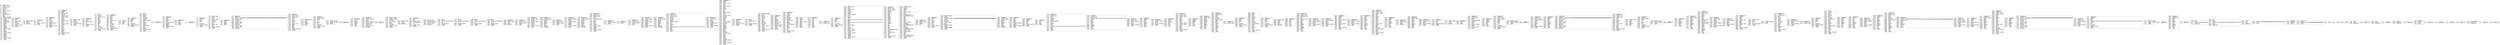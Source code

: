 digraph "graph.cfg.gv" {
	subgraph global {
		node [fontname=Courier fontsize=30.0 rank=same shape=box]
		block_0 [label="0: PUSH1 0x1\l2: PUSH1 0x40\l4: MSTORE \l5: DUP1 \l6: PUSH1 0x24\l8: DUP2 \l9: MSTORE \la: PUSH1 0x20\lc: ADD \ld: PUSH2 0x858\l10: PUSH1 0x24\l12: SWAP2 \l13: CODECOPY \l14: PUSH1 0x2\l16: SWAP1 \l17: DUP1 \l18: MLOAD \l19: SWAP1 \l1a: PUSH1 0x20\l1c: ADD \l1d: SWAP1 \l1e: PUSH2 0xdb\l21: SWAP3 \l22: SWAP2 \l23: SWAP1 \l24: PUSH2 0xee\l27: JUMP \l"]
		block_28 [label="28: JUMPDEST \l29: POP \l2a: CALLVALUE \l2b: DUP1 \l2c: ISZERO \l2d: PUSH2 0xe8\l30: JUMPI \l"]
		block_31 [label="31: PUSH1 0x0\l33: DUP1 \l34: REVERT \l"]
		block_35 [label="35: JUMPDEST \l36: POP \l37: PUSH2 0x1f2\l3a: JUMP \l"]
		block_3b [label="3b: JUMPDEST \l3c: DUP3 \l3d: DUP1 \l3e: SLOAD \l3f: PUSH2 0xfa\l42: SWAP1 \l43: PUSH2 0x1c0\l46: JUMP \l"]
		block_47 [label="47: JUMPDEST \l48: SWAP1 \l49: PUSH1 0x0\l4b: MSTORE \l4c: PUSH1 0x20\l4e: PUSH1 0x0\l50: SHA3 \l51: SWAP1 \l52: PUSH1 0x1f\l54: ADD \l55: PUSH1 0x20\l57: SWAP1 \l58: DIV \l59: DUP2 \l5a: ADD \l5b: SWAP3 \l5c: DUP3 \l5d: PUSH2 0x11c\l60: JUMPI \l"]
		block_61 [label="61: PUSH1 0x0\l63: DUP6 \l64: SSTORE \l65: PUSH2 0x163\l68: JUMP \l"]
		block_69 [label="69: JUMPDEST \l6a: DUP3 \l6b: PUSH1 0x1f\l6d: LT \l6e: PUSH2 0x135\l71: JUMPI \l"]
		block_72 [label="72: DUP1 \l73: MLOAD \l74: PUSH1 0xff\l76: NOT \l77: AND \l78: DUP4 \l79: DUP1 \l7a: ADD \l7b: OR \l7c: DUP6 \l7d: SSTORE \l7e: PUSH2 0x163\l81: JUMP \l"]
		block_82 [label="82: JUMPDEST \l83: DUP3 \l84: DUP1 \l85: ADD \l86: PUSH1 0x1\l88: ADD \l89: DUP6 \l8a: SSTORE \l8b: DUP3 \l8c: ISZERO \l8d: PUSH2 0x163\l90: JUMPI \l"]
		block_91 [label="91: SWAP2 \l92: DUP3 \l93: ADD \l"]
		block_94 [label="94: JUMPDEST \l95: DUP3 \l96: DUP2 \l97: GT \l98: ISZERO \l99: PUSH2 0x162\l9c: JUMPI \l"]
		block_9d [label="9d: DUP3 \l9e: MLOAD \l9f: DUP3 \la0: SSTORE \la1: SWAP2 \la2: PUSH1 0x20\la4: ADD \la5: SWAP2 \la6: SWAP1 \la7: PUSH1 0x1\la9: ADD \laa: SWAP1 \lab: PUSH2 0x147\lae: JUMP \l"]
		block_af [label="af: JUMPDEST \l"]
		block_b0 [label="b0: JUMPDEST \lb1: POP \lb2: SWAP1 \lb3: POP \lb4: PUSH2 0x170\lb7: SWAP2 \lb8: SWAP1 \lb9: PUSH2 0x174\lbc: JUMP \l"]
		block_bd [label="bd: JUMPDEST \lbe: POP \lbf: SWAP1 \lc0: JUMP \l"]
		block_c1 [label="c1: JUMPDEST \l"]
		block_c2 [label="c2: JUMPDEST \lc3: DUP1 \lc4: DUP3 \lc5: GT \lc6: ISZERO \lc7: PUSH2 0x18d\lca: JUMPI \l"]
		block_cb [label="cb: PUSH1 0x0\lcd: DUP2 \lce: PUSH1 0x0\ld0: SWAP1 \ld1: SSTORE \ld2: POP \ld3: PUSH1 0x1\ld5: ADD \ld6: PUSH2 0x175\ld9: JUMP \l"]
		block_da [label="da: JUMPDEST \ldb: POP \ldc: SWAP1 \ldd: JUMP \l"]
		block_de [label="de: JUMPDEST \ldf: PUSH32 0x4e487b7100000000000000000000000000000000000000000000000000000000\l100: PUSH1 0x0\l102: MSTORE \l103: PUSH1 0x22\l105: PUSH1 0x4\l107: MSTORE \l108: PUSH1 0x24\l10a: PUSH1 0x0\l10c: REVERT \l"]
		block_10d [label="10d: JUMPDEST \l10e: PUSH1 0x0\l110: PUSH1 0x2\l112: DUP3 \l113: DIV \l114: SWAP1 \l115: POP \l116: PUSH1 0x1\l118: DUP3 \l119: AND \l11a: DUP1 \l11b: PUSH2 0x1d8\l11e: JUMPI \l"]
		block_11f [label="11f: PUSH1 0x7f\l121: DUP3 \l122: AND \l123: SWAP2 \l124: POP \l"]
		block_125 [label="125: JUMPDEST \l126: PUSH1 0x20\l128: DUP3 \l129: LT \l12a: DUP2 \l12b: EQ \l12c: ISZERO \l12d: PUSH2 0x1ec\l130: JUMPI \l"]
		block_131 [label="131: PUSH2 0x1eb\l134: PUSH2 0x191\l137: JUMP \l"]
		block_138 [label="138: JUMPDEST \l"]
		block_139 [label="139: JUMPDEST \l13a: POP \l13b: SWAP2 \l13c: SWAP1 \l13d: POP \l13e: JUMP \l"]
		block_13f [label="13f: JUMPDEST \l140: PUSH2 0x657\l143: DUP1 \l144: PUSH2 0x201\l147: PUSH1 0x0\l149: CODECOPY \l14a: PUSH1 0x0\l14c: RETURN \l"]
		block_14d [label="14d: INVALID \l"]
		block_14e [label="14e: PUSH1 0x80\l150: PUSH1 0x40\l152: MSTORE \l153: CALLVALUE \l154: DUP1 \l155: ISZERO \l156: PUSH2 0x10\l159: JUMPI \l"]
		block_15a [label="15a: PUSH1 0x0\l15c: DUP1 \l15d: REVERT \l"]
		block_15e [label="15e: JUMPDEST \l15f: POP \l160: PUSH1 0x4\l162: CALLDATASIZE \l163: LT \l164: PUSH2 0x4c\l167: JUMPI \l"]
		block_168 [label="168: PUSH1 0x0\l16a: CALLDATALOAD \l16b: PUSH1 0xe0\l16d: INVALID \l"]
		block_16e [label="16e: DUP1 \l16f: PUSH4 0x16fed3e2\l174: EQ \l175: PUSH2 0x51\l178: JUMPI \l"]
		block_179 [label="179: DUP1 \l17a: PUSH4 0x73d4a13a\l17f: EQ \l180: PUSH2 0x6f\l183: JUMPI \l"]
		block_184 [label="184: DUP1 \l185: PUSH4 0xf3ebf90c\l18a: EQ \l18b: PUSH2 0x8d\l18e: JUMPI \l"]
		block_18f [label="18f: DUP1 \l190: PUSH4 0xf6b4dfb4\l195: EQ \l196: PUSH2 0xa9\l199: JUMPI \l"]
		block_19a [label="19a: JUMPDEST \l19b: PUSH1 0x0\l19d: DUP1 \l19e: REVERT \l"]
		block_19f [label="19f: JUMPDEST \l1a0: PUSH2 0x59\l1a3: PUSH2 0xc7\l1a6: JUMP \l"]
		block_1a7 [label="1a7: JUMPDEST \l1a8: PUSH1 0x40\l1aa: MLOAD \l1ab: PUSH2 0x66\l1ae: SWAP2 \l1af: SWAP1 \l1b0: PUSH2 0x2d7\l1b3: JUMP \l"]
		block_1b4 [label="1b4: JUMPDEST \l1b5: PUSH1 0x40\l1b7: MLOAD \l1b8: DUP1 \l1b9: SWAP2 \l1ba: SUB \l1bb: SWAP1 \l1bc: RETURN \l"]
		block_1bd [label="1bd: JUMPDEST \l1be: PUSH2 0x77\l1c1: PUSH2 0xed\l1c4: JUMP \l"]
		block_1c5 [label="1c5: JUMPDEST \l1c6: PUSH1 0x40\l1c8: MLOAD \l1c9: PUSH2 0x84\l1cc: SWAP2 \l1cd: SWAP1 \l1ce: PUSH2 0x38b\l1d1: JUMP \l"]
		block_1d2 [label="1d2: JUMPDEST \l1d3: PUSH1 0x40\l1d5: MLOAD \l1d6: DUP1 \l1d7: SWAP2 \l1d8: SUB \l1d9: SWAP1 \l1da: RETURN \l"]
		block_1db [label="1db: JUMPDEST \l1dc: PUSH2 0xa7\l1df: PUSH1 0x4\l1e1: DUP1 \l1e2: CALLDATASIZE \l1e3: SUB \l1e4: DUP2 \l1e5: ADD \l1e6: SWAP1 \l1e7: PUSH2 0xa2\l1ea: SWAP2 \l1eb: SWAP1 \l1ec: PUSH2 0x3e8\l1ef: JUMP \l"]
		block_1f0 [label="1f0: JUMPDEST \l1f1: PUSH2 0x17b\l1f4: JUMP \l"]
		block_1f5 [label="1f5: JUMPDEST \l1f6: STOP \l"]
		block_1f7 [label="1f7: JUMPDEST \l1f8: PUSH2 0xb1\l1fb: PUSH2 0x272\l1fe: JUMP \l"]
		block_1ff [label="1ff: JUMPDEST \l200: PUSH1 0x40\l202: MLOAD \l203: PUSH2 0xbe\l206: SWAP2 \l207: SWAP1 \l208: PUSH2 0x2d7\l20b: JUMP \l"]
		block_20c [label="20c: JUMPDEST \l20d: PUSH1 0x40\l20f: MLOAD \l210: DUP1 \l211: SWAP2 \l212: SUB \l213: SWAP1 \l214: RETURN \l"]
		block_215 [label="215: JUMPDEST \l216: PUSH1 0x1\l218: PUSH1 0x0\l21a: SWAP1 \l21b: SLOAD \l21c: SWAP1 \l21d: PUSH2 0x100\l220: EXP \l221: SWAP1 \l222: DIV \l223: PUSH20 0xffffffffffffffffffffffffffffffffffffffff\l238: AND \l239: DUP2 \l23a: JUMP \l"]
		block_23b [label="23b: JUMPDEST \l23c: PUSH1 0x2\l23e: DUP1 \l23f: SLOAD \l240: PUSH2 0xfa\l243: SWAP1 \l244: PUSH2 0x444\l247: JUMP \l"]
		block_248 [label="248: JUMPDEST \l249: DUP1 \l24a: PUSH1 0x1f\l24c: ADD \l24d: PUSH1 0x20\l24f: DUP1 \l250: SWAP2 \l251: DIV \l252: MUL \l253: PUSH1 0x20\l255: ADD \l256: PUSH1 0x40\l258: MLOAD \l259: SWAP1 \l25a: DUP2 \l25b: ADD \l25c: PUSH1 0x40\l25e: MSTORE \l25f: DUP1 \l260: SWAP3 \l261: SWAP2 \l262: SWAP1 \l263: DUP2 \l264: DUP2 \l265: MSTORE \l266: PUSH1 0x20\l268: ADD \l269: DUP3 \l26a: DUP1 \l26b: SLOAD \l26c: PUSH2 0x126\l26f: SWAP1 \l270: PUSH2 0x444\l273: JUMP \l"]
		block_274 [label="274: JUMPDEST \l275: DUP1 \l276: ISZERO \l277: PUSH2 0x173\l27a: JUMPI \l"]
		block_27b [label="27b: DUP1 \l27c: PUSH1 0x1f\l27e: LT \l27f: PUSH2 0x148\l282: JUMPI \l"]
		block_283 [label="283: PUSH2 0x100\l286: DUP1 \l287: DUP4 \l288: SLOAD \l289: DIV \l28a: MUL \l28b: DUP4 \l28c: MSTORE \l28d: SWAP2 \l28e: PUSH1 0x20\l290: ADD \l291: SWAP2 \l292: PUSH2 0x173\l295: JUMP \l"]
		block_296 [label="296: JUMPDEST \l297: DUP3 \l298: ADD \l299: SWAP2 \l29a: SWAP1 \l29b: PUSH1 0x0\l29d: MSTORE \l29e: PUSH1 0x20\l2a0: PUSH1 0x0\l2a2: SHA3 \l2a3: SWAP1 \l"]
		block_2a4 [label="2a4: JUMPDEST \l2a5: DUP2 \l2a6: SLOAD \l2a7: DUP2 \l2a8: MSTORE \l2a9: SWAP1 \l2aa: PUSH1 0x1\l2ac: ADD \l2ad: SWAP1 \l2ae: PUSH1 0x20\l2b0: ADD \l2b1: DUP1 \l2b2: DUP4 \l2b3: GT \l2b4: PUSH2 0x156\l2b7: JUMPI \l"]
		block_2b8 [label="2b8: DUP3 \l2b9: SWAP1 \l2ba: SUB \l2bb: PUSH1 0x1f\l2bd: AND \l2be: DUP3 \l2bf: ADD \l2c0: SWAP2 \l"]
		block_2c1 [label="2c1: JUMPDEST \l2c2: POP \l2c3: POP \l2c4: POP \l2c5: POP \l2c6: POP \l2c7: DUP2 \l2c8: JUMP \l"]
		block_2c9 [label="2c9: JUMPDEST \l2ca: PUSH1 0x0\l"]
		block_2cc [label="2cc: JUMPDEST \l2cd: DUP2 \l2ce: DUP2 \l2cf: LT \l2d0: ISZERO \l2d1: PUSH2 0x26e\l2d4: JUMPI \l"]
		block_2d5 [label="2d5: PUSH1 0x0\l2d7: DUP1 \l2d8: PUSH1 0x0\l2da: SWAP1 \l2db: SLOAD \l2dc: SWAP1 \l2dd: PUSH2 0x100\l2e0: EXP \l2e1: SWAP1 \l2e2: DIV \l2e3: PUSH20 0xffffffffffffffffffffffffffffffffffffffff\l2f8: AND \l2f9: PUSH20 0xffffffffffffffffffffffffffffffffffffffff\l30e: AND \l30f: PUSH1 0x0\l311: GAS \l312: SWAP1 \l313: PUSH1 0x2\l315: PUSH1 0x40\l317: MLOAD \l318: PUSH2 0x1d3\l31b: SWAP2 \l31c: SWAP1 \l31d: PUSH2 0x515\l320: JUMP \l"]
		block_321 [label="321: JUMPDEST \l322: PUSH1 0x0\l324: PUSH1 0x40\l326: MLOAD \l327: DUP1 \l328: DUP4 \l329: SUB \l32a: DUP2 \l32b: DUP6 \l32c: DUP9 \l32d: DUP9 \l32e: CALL \l32f: SWAP4 \l330: POP \l331: POP \l332: POP \l333: POP \l334: RETURNDATASIZE \l335: DUP1 \l336: PUSH1 0x0\l338: DUP2 \l339: EQ \l33a: PUSH2 0x211\l33d: JUMPI \l"]
		block_33e [label="33e: PUSH1 0x40\l340: MLOAD \l341: SWAP2 \l342: POP \l343: PUSH1 0x1f\l345: NOT \l346: PUSH1 0x3f\l348: RETURNDATASIZE \l349: ADD \l34a: AND \l34b: DUP3 \l34c: ADD \l34d: PUSH1 0x40\l34f: MSTORE \l350: RETURNDATASIZE \l351: DUP3 \l352: MSTORE \l353: RETURNDATASIZE \l354: PUSH1 0x0\l356: PUSH1 0x20\l358: DUP5 \l359: ADD \l35a: RETURNDATACOPY \l35b: PUSH2 0x216\l35e: JUMP \l"]
		block_35f [label="35f: JUMPDEST \l360: PUSH1 0x60\l362: SWAP2 \l363: POP \l"]
		block_364 [label="364: JUMPDEST \l365: POP \l366: POP \l367: SWAP1 \l368: POP \l369: DUP1 \l36a: PUSH2 0x25a\l36d: JUMPI \l"]
		block_36e [label="36e: PUSH1 0x40\l370: MLOAD \l371: PUSH32 0x8c379a000000000000000000000000000000000000000000000000000000000\l392: DUP2 \l393: MSTORE \l394: PUSH1 0x4\l396: ADD \l397: PUSH2 0x251\l39a: SWAP1 \l39b: PUSH2 0x589\l39e: JUMP \l"]
		block_39f [label="39f: JUMPDEST \l3a0: PUSH1 0x40\l3a2: MLOAD \l3a3: DUP1 \l3a4: SWAP2 \l3a5: SUB \l3a6: SWAP1 \l3a7: REVERT \l"]
		block_3a8 [label="3a8: JUMPDEST \l3a9: POP \l3aa: DUP1 \l3ab: DUP1 \l3ac: PUSH2 0x266\l3af: SWAP1 \l3b0: PUSH2 0x5d8\l3b3: JUMP \l"]
		block_3b4 [label="3b4: JUMPDEST \l3b5: SWAP2 \l3b6: POP \l3b7: POP \l3b8: PUSH2 0x17e\l3bb: JUMP \l"]
		block_3bc [label="3bc: JUMPDEST \l3bd: POP \l3be: POP \l3bf: JUMP \l"]
		block_3c0 [label="3c0: JUMPDEST \l3c1: PUSH1 0x0\l3c3: DUP1 \l3c4: SLOAD \l3c5: SWAP1 \l3c6: PUSH2 0x100\l3c9: EXP \l3ca: SWAP1 \l3cb: DIV \l3cc: PUSH20 0xffffffffffffffffffffffffffffffffffffffff\l3e1: AND \l3e2: DUP2 \l3e3: JUMP \l"]
		block_3e4 [label="3e4: JUMPDEST \l3e5: PUSH1 0x0\l3e7: PUSH20 0xffffffffffffffffffffffffffffffffffffffff\l3fc: DUP3 \l3fd: AND \l3fe: SWAP1 \l3ff: POP \l400: SWAP2 \l401: SWAP1 \l402: POP \l403: JUMP \l"]
		block_404 [label="404: JUMPDEST \l405: PUSH1 0x0\l407: PUSH2 0x2c1\l40a: DUP3 \l40b: PUSH2 0x296\l40e: JUMP \l"]
		block_40f [label="40f: JUMPDEST \l410: SWAP1 \l411: POP \l412: SWAP2 \l413: SWAP1 \l414: POP \l415: JUMP \l"]
		block_416 [label="416: JUMPDEST \l417: PUSH2 0x2d1\l41a: DUP2 \l41b: PUSH2 0x2b6\l41e: JUMP \l"]
		block_41f [label="41f: JUMPDEST \l420: DUP3 \l421: MSTORE \l422: POP \l423: POP \l424: JUMP \l"]
		block_425 [label="425: JUMPDEST \l426: PUSH1 0x0\l428: PUSH1 0x20\l42a: DUP3 \l42b: ADD \l42c: SWAP1 \l42d: POP \l42e: PUSH2 0x2ec\l431: PUSH1 0x0\l433: DUP4 \l434: ADD \l435: DUP5 \l436: PUSH2 0x2c8\l439: JUMP \l"]
		block_43a [label="43a: JUMPDEST \l43b: SWAP3 \l43c: SWAP2 \l43d: POP \l43e: POP \l43f: JUMP \l"]
		block_440 [label="440: JUMPDEST \l441: PUSH1 0x0\l443: DUP2 \l444: MLOAD \l445: SWAP1 \l446: POP \l447: SWAP2 \l448: SWAP1 \l449: POP \l44a: JUMP \l"]
		block_44b [label="44b: JUMPDEST \l44c: PUSH1 0x0\l44e: DUP3 \l44f: DUP3 \l450: MSTORE \l451: PUSH1 0x20\l453: DUP3 \l454: ADD \l455: SWAP1 \l456: POP \l457: SWAP3 \l458: SWAP2 \l459: POP \l45a: POP \l45b: JUMP \l"]
		block_45c [label="45c: JUMPDEST \l45d: PUSH1 0x0\l"]
		block_45f [label="45f: JUMPDEST \l460: DUP4 \l461: DUP2 \l462: LT \l463: ISZERO \l464: PUSH2 0x32c\l467: JUMPI \l"]
		block_468 [label="468: DUP1 \l469: DUP3 \l46a: ADD \l46b: MLOAD \l46c: DUP2 \l46d: DUP5 \l46e: ADD \l46f: MSTORE \l470: PUSH1 0x20\l472: DUP2 \l473: ADD \l474: SWAP1 \l475: POP \l476: PUSH2 0x311\l479: JUMP \l"]
		block_47a [label="47a: JUMPDEST \l47b: DUP4 \l47c: DUP2 \l47d: GT \l47e: ISZERO \l47f: PUSH2 0x33b\l482: JUMPI \l"]
		block_483 [label="483: PUSH1 0x0\l485: DUP5 \l486: DUP5 \l487: ADD \l488: MSTORE \l"]
		block_489 [label="489: JUMPDEST \l48a: POP \l48b: POP \l48c: POP \l48d: POP \l48e: JUMP \l"]
		block_48f [label="48f: JUMPDEST \l490: PUSH1 0x0\l492: PUSH1 0x1f\l494: NOT \l495: PUSH1 0x1f\l497: DUP4 \l498: ADD \l499: AND \l49a: SWAP1 \l49b: POP \l49c: SWAP2 \l49d: SWAP1 \l49e: POP \l49f: JUMP \l"]
		block_4a0 [label="4a0: JUMPDEST \l4a1: PUSH1 0x0\l4a3: PUSH2 0x35d\l4a6: DUP3 \l4a7: PUSH2 0x2f2\l4aa: JUMP \l"]
		block_4ab [label="4ab: JUMPDEST \l4ac: PUSH2 0x367\l4af: DUP2 \l4b0: DUP6 \l4b1: PUSH2 0x2fd\l4b4: JUMP \l"]
		block_4b5 [label="4b5: JUMPDEST \l4b6: SWAP4 \l4b7: POP \l4b8: PUSH2 0x377\l4bb: DUP2 \l4bc: DUP6 \l4bd: PUSH1 0x20\l4bf: DUP7 \l4c0: ADD \l4c1: PUSH2 0x30e\l4c4: JUMP \l"]
		block_4c5 [label="4c5: JUMPDEST \l4c6: PUSH2 0x380\l4c9: DUP2 \l4ca: PUSH2 0x341\l4cd: JUMP \l"]
		block_4ce [label="4ce: JUMPDEST \l4cf: DUP5 \l4d0: ADD \l4d1: SWAP2 \l4d2: POP \l4d3: POP \l4d4: SWAP3 \l4d5: SWAP2 \l4d6: POP \l4d7: POP \l4d8: JUMP \l"]
		block_4d9 [label="4d9: JUMPDEST \l4da: PUSH1 0x0\l4dc: PUSH1 0x20\l4de: DUP3 \l4df: ADD \l4e0: SWAP1 \l4e1: POP \l4e2: DUP2 \l4e3: DUP2 \l4e4: SUB \l4e5: PUSH1 0x0\l4e7: DUP4 \l4e8: ADD \l4e9: MSTORE \l4ea: PUSH2 0x3a5\l4ed: DUP2 \l4ee: DUP5 \l4ef: PUSH2 0x352\l4f2: JUMP \l"]
		block_4f3 [label="4f3: JUMPDEST \l4f4: SWAP1 \l4f5: POP \l4f6: SWAP3 \l4f7: SWAP2 \l4f8: POP \l4f9: POP \l4fa: JUMP \l"]
		block_4fb [label="4fb: JUMPDEST \l4fc: PUSH1 0x0\l4fe: DUP1 \l4ff: REVERT \l"]
		block_500 [label="500: JUMPDEST \l501: PUSH1 0x0\l503: DUP2 \l504: SWAP1 \l505: POP \l506: SWAP2 \l507: SWAP1 \l508: POP \l509: JUMP \l"]
		block_50a [label="50a: JUMPDEST \l50b: PUSH2 0x3c5\l50e: DUP2 \l50f: PUSH2 0x3b2\l512: JUMP \l"]
		block_513 [label="513: JUMPDEST \l514: DUP2 \l515: EQ \l516: PUSH2 0x3d0\l519: JUMPI \l"]
		block_51a [label="51a: PUSH1 0x0\l51c: DUP1 \l51d: REVERT \l"]
		block_51e [label="51e: JUMPDEST \l51f: POP \l520: JUMP \l"]
		block_521 [label="521: JUMPDEST \l522: PUSH1 0x0\l524: DUP2 \l525: CALLDATALOAD \l526: SWAP1 \l527: POP \l528: PUSH2 0x3e2\l52b: DUP2 \l52c: PUSH2 0x3bc\l52f: JUMP \l"]
		block_530 [label="530: JUMPDEST \l531: SWAP3 \l532: SWAP2 \l533: POP \l534: POP \l535: JUMP \l"]
		block_536 [label="536: JUMPDEST \l537: PUSH1 0x0\l539: PUSH1 0x20\l53b: DUP3 \l53c: DUP5 \l53d: SUB \l53e: SLT \l53f: ISZERO \l540: PUSH2 0x3fe\l543: JUMPI \l"]
		block_544 [label="544: PUSH2 0x3fd\l547: PUSH2 0x3ad\l54a: JUMP \l"]
		block_54b [label="54b: JUMPDEST \l"]
		block_54c [label="54c: JUMPDEST \l54d: PUSH1 0x0\l54f: PUSH2 0x40c\l552: DUP5 \l553: DUP3 \l554: DUP6 \l555: ADD \l556: PUSH2 0x3d3\l559: JUMP \l"]
		block_55a [label="55a: JUMPDEST \l55b: SWAP2 \l55c: POP \l55d: POP \l55e: SWAP3 \l55f: SWAP2 \l560: POP \l561: POP \l562: JUMP \l"]
		block_563 [label="563: JUMPDEST \l564: PUSH32 0x4e487b7100000000000000000000000000000000000000000000000000000000\l585: PUSH1 0x0\l587: MSTORE \l588: PUSH1 0x22\l58a: PUSH1 0x4\l58c: MSTORE \l58d: PUSH1 0x24\l58f: PUSH1 0x0\l591: REVERT \l"]
		block_592 [label="592: JUMPDEST \l593: PUSH1 0x0\l595: PUSH1 0x2\l597: DUP3 \l598: DIV \l599: SWAP1 \l59a: POP \l59b: PUSH1 0x1\l59d: DUP3 \l59e: AND \l59f: DUP1 \l5a0: PUSH2 0x45c\l5a3: JUMPI \l"]
		block_5a4 [label="5a4: PUSH1 0x7f\l5a6: DUP3 \l5a7: AND \l5a8: SWAP2 \l5a9: POP \l"]
		block_5aa [label="5aa: JUMPDEST \l5ab: PUSH1 0x20\l5ad: DUP3 \l5ae: LT \l5af: DUP2 \l5b0: EQ \l5b1: ISZERO \l5b2: PUSH2 0x470\l5b5: JUMPI \l"]
		block_5b6 [label="5b6: PUSH2 0x46f\l5b9: PUSH2 0x415\l5bc: JUMP \l"]
		block_5bd [label="5bd: JUMPDEST \l"]
		block_5be [label="5be: JUMPDEST \l5bf: POP \l5c0: SWAP2 \l5c1: SWAP1 \l5c2: POP \l5c3: JUMP \l"]
		block_5c4 [label="5c4: JUMPDEST \l5c5: PUSH1 0x0\l5c7: DUP2 \l5c8: SWAP1 \l5c9: POP \l5ca: SWAP3 \l5cb: SWAP2 \l5cc: POP \l5cd: POP \l5ce: JUMP \l"]
		block_5cf [label="5cf: JUMPDEST \l5d0: PUSH1 0x0\l5d2: DUP2 \l5d3: SWAP1 \l5d4: POP \l5d5: DUP2 \l5d6: PUSH1 0x0\l5d8: MSTORE \l5d9: PUSH1 0x20\l5db: PUSH1 0x0\l5dd: SHA3 \l5de: SWAP1 \l5df: POP \l5e0: SWAP2 \l5e1: SWAP1 \l5e2: POP \l5e3: JUMP \l"]
		block_5e4 [label="5e4: JUMPDEST \l5e5: PUSH1 0x0\l5e7: DUP2 \l5e8: SLOAD \l5e9: PUSH2 0x4a3\l5ec: DUP2 \l5ed: PUSH2 0x444\l5f0: JUMP \l"]
		block_5f1 [label="5f1: JUMPDEST \l5f2: PUSH2 0x4ad\l5f5: DUP2 \l5f6: DUP7 \l5f7: PUSH2 0x476\l5fa: JUMP \l"]
		block_5fb [label="5fb: JUMPDEST \l5fc: SWAP5 \l5fd: POP \l5fe: PUSH1 0x1\l600: DUP3 \l601: AND \l602: PUSH1 0x0\l604: DUP2 \l605: EQ \l606: PUSH2 0x4c8\l609: JUMPI \l"]
		block_60a [label="60a: PUSH1 0x1\l60c: DUP2 \l60d: EQ \l60e: PUSH2 0x4d9\l611: JUMPI \l"]
		block_612 [label="612: PUSH2 0x50c\l615: JUMP \l"]
		block_616 [label="616: JUMPDEST \l617: PUSH1 0xff\l619: NOT \l61a: DUP4 \l61b: AND \l61c: DUP7 \l61d: MSTORE \l61e: DUP2 \l61f: DUP7 \l620: ADD \l621: SWAP4 \l622: POP \l623: PUSH2 0x50c\l626: JUMP \l"]
		block_627 [label="627: JUMPDEST \l628: PUSH2 0x4e2\l62b: DUP6 \l62c: PUSH2 0x481\l62f: JUMP \l"]
		block_630 [label="630: JUMPDEST \l631: PUSH1 0x0\l"]
		block_633 [label="633: JUMPDEST \l634: DUP4 \l635: DUP2 \l636: LT \l637: ISZERO \l638: PUSH2 0x504\l63b: JUMPI \l"]
		block_63c [label="63c: DUP2 \l63d: SLOAD \l63e: DUP2 \l63f: DUP10 \l640: ADD \l641: MSTORE \l642: PUSH1 0x1\l644: DUP3 \l645: ADD \l646: SWAP2 \l647: POP \l648: PUSH1 0x20\l64a: DUP2 \l64b: ADD \l64c: SWAP1 \l64d: POP \l64e: PUSH2 0x4e5\l651: JUMP \l"]
		block_652 [label="652: JUMPDEST \l653: DUP4 \l654: DUP9 \l655: ADD \l656: SWAP6 \l657: POP \l658: POP \l659: POP \l"]
		block_65a [label="65a: JUMPDEST \l65b: POP \l65c: POP \l65d: POP \l65e: SWAP3 \l65f: SWAP2 \l660: POP \l661: POP \l662: JUMP \l"]
		block_663 [label="663: JUMPDEST \l664: PUSH1 0x0\l666: PUSH2 0x521\l669: DUP3 \l66a: DUP5 \l66b: PUSH2 0x496\l66e: JUMP \l"]
		block_66f [label="66f: JUMPDEST \l670: SWAP2 \l671: POP \l672: DUP2 \l673: SWAP1 \l674: POP \l675: SWAP3 \l676: SWAP2 \l677: POP \l678: POP \l679: JUMP \l"]
		block_67a [label="67a: JUMPDEST \l67b: PUSH1 0x0\l67d: DUP3 \l67e: DUP3 \l67f: MSTORE \l680: PUSH1 0x20\l682: DUP3 \l683: ADD \l684: SWAP1 \l685: POP \l686: SWAP3 \l687: SWAP2 \l688: POP \l689: POP \l68a: JUMP \l"]
		block_68b [label="68b: JUMPDEST \l68c: PUSH32 0x4261746368207472616e73616374696f6e206661696c65640000000000000000\l6ad: PUSH1 0x0\l6af: DUP3 \l6b0: ADD \l6b1: MSTORE \l6b2: POP \l6b3: JUMP \l"]
		block_6b4 [label="6b4: JUMPDEST \l6b5: PUSH1 0x0\l6b7: PUSH2 0x573\l6ba: PUSH1 0x18\l6bc: DUP4 \l6bd: PUSH2 0x52c\l6c0: JUMP \l"]
		block_6c1 [label="6c1: JUMPDEST \l6c2: SWAP2 \l6c3: POP \l6c4: PUSH2 0x57e\l6c7: DUP3 \l6c8: PUSH2 0x53d\l6cb: JUMP \l"]
		block_6cc [label="6cc: JUMPDEST \l6cd: PUSH1 0x20\l6cf: DUP3 \l6d0: ADD \l6d1: SWAP1 \l6d2: POP \l6d3: SWAP2 \l6d4: SWAP1 \l6d5: POP \l6d6: JUMP \l"]
		block_6d7 [label="6d7: JUMPDEST \l6d8: PUSH1 0x0\l6da: PUSH1 0x20\l6dc: DUP3 \l6dd: ADD \l6de: SWAP1 \l6df: POP \l6e0: DUP2 \l6e1: DUP2 \l6e2: SUB \l6e3: PUSH1 0x0\l6e5: DUP4 \l6e6: ADD \l6e7: MSTORE \l6e8: PUSH2 0x5a2\l6eb: DUP2 \l6ec: PUSH2 0x566\l6ef: JUMP \l"]
		block_6f0 [label="6f0: JUMPDEST \l6f1: SWAP1 \l6f2: POP \l6f3: SWAP2 \l6f4: SWAP1 \l6f5: POP \l6f6: JUMP \l"]
		block_6f7 [label="6f7: JUMPDEST \l6f8: PUSH32 0x4e487b7100000000000000000000000000000000000000000000000000000000\l719: PUSH1 0x0\l71b: MSTORE \l71c: PUSH1 0x11\l71e: PUSH1 0x4\l720: MSTORE \l721: PUSH1 0x24\l723: PUSH1 0x0\l725: REVERT \l"]
		block_726 [label="726: JUMPDEST \l727: PUSH1 0x0\l729: PUSH2 0x5e3\l72c: DUP3 \l72d: PUSH2 0x3b2\l730: JUMP \l"]
		block_731 [label="731: JUMPDEST \l732: SWAP2 \l733: POP \l734: PUSH32 0xffffffffffffffffffffffffffffffffffffffffffffffffffffffffffffffff\l755: DUP3 \l756: EQ \l757: ISZERO \l758: PUSH2 0x616\l75b: JUMPI \l"]
		block_75c [label="75c: PUSH2 0x615\l75f: PUSH2 0x5a9\l762: JUMP \l"]
		block_763 [label="763: JUMPDEST \l"]
		block_764 [label="764: JUMPDEST \l765: PUSH1 0x1\l767: DUP3 \l768: ADD \l769: SWAP1 \l76a: POP \l76b: SWAP2 \l76c: SWAP1 \l76d: POP \l76e: JUMP \l"]
		block_76f [label="76f: INVALID \l"]
		block_770 [label="770: LOG2 \l771: PUSH5 0x6970667358\l777: INVALID \l"]
		block_778 [label="778: SLT \l779: SHA3 \l77a: PUSH15 0xc9a6250f1507159c06698fa7ca67c8\l78a: LOG3 \l78b: INVALID \l"]
		block_78c [label="78c: LOG2 \l78d: SGT \l78e: INVALID \l"]
		block_78f [label="78f: PUSH16 0xf5b68b623b4c0e131bc664736f6c6343\l7a0: STOP \l"]
		block_7a1 [label="7a1: ADDMOD \l7a2: MULMOD \l7a3: STOP \l"]
		block_7a4 [label="7a4: CALLER \l7a5: PUSH11 0x6278420000000000000000\l7b1: STOP \l"]
		block_7b2 [label="7b2: STOP \l"]
		block_7b3 [label="7b3: STOP \l"]
		block_7b4 [label="7b4: STOP \l"]
		block_7b5 [label="7b5: DUP5 \l7b6: INVALID \l"]
		block_7b7 [label="7b7: INVALID \l"]
		block_7b8 [label="7b8: LOG3 \l7b9: INVALID \l"]
		block_7ba [label="7ba: INVALID \l"]
		block_7bb [label="7bb: SWAP12 \l7bc: INVALID \l"]
		block_7bd [label="7bd: INVALID \l"]
		block_7be [label="7be: SWAP10 \l7bf: DUP11 \l7c0: STOP \l"]
		block_7c1 [label="7c1: INVALID \l"]
		block_7c2 [label="7c2: INVALID \l"]
		block_7c3 [label="7c3: INVALID \l"]
		block_7c4 [label="7c4: INVALID \l"]
		block_7c5 [label="7c5: BLOCKHASH \l7c6: INVALID \l"]
		block_7c7 [label="7c7: INVALID \l"]
		block_7c8 [label="7c8: INVALID \l"]
	}
}
